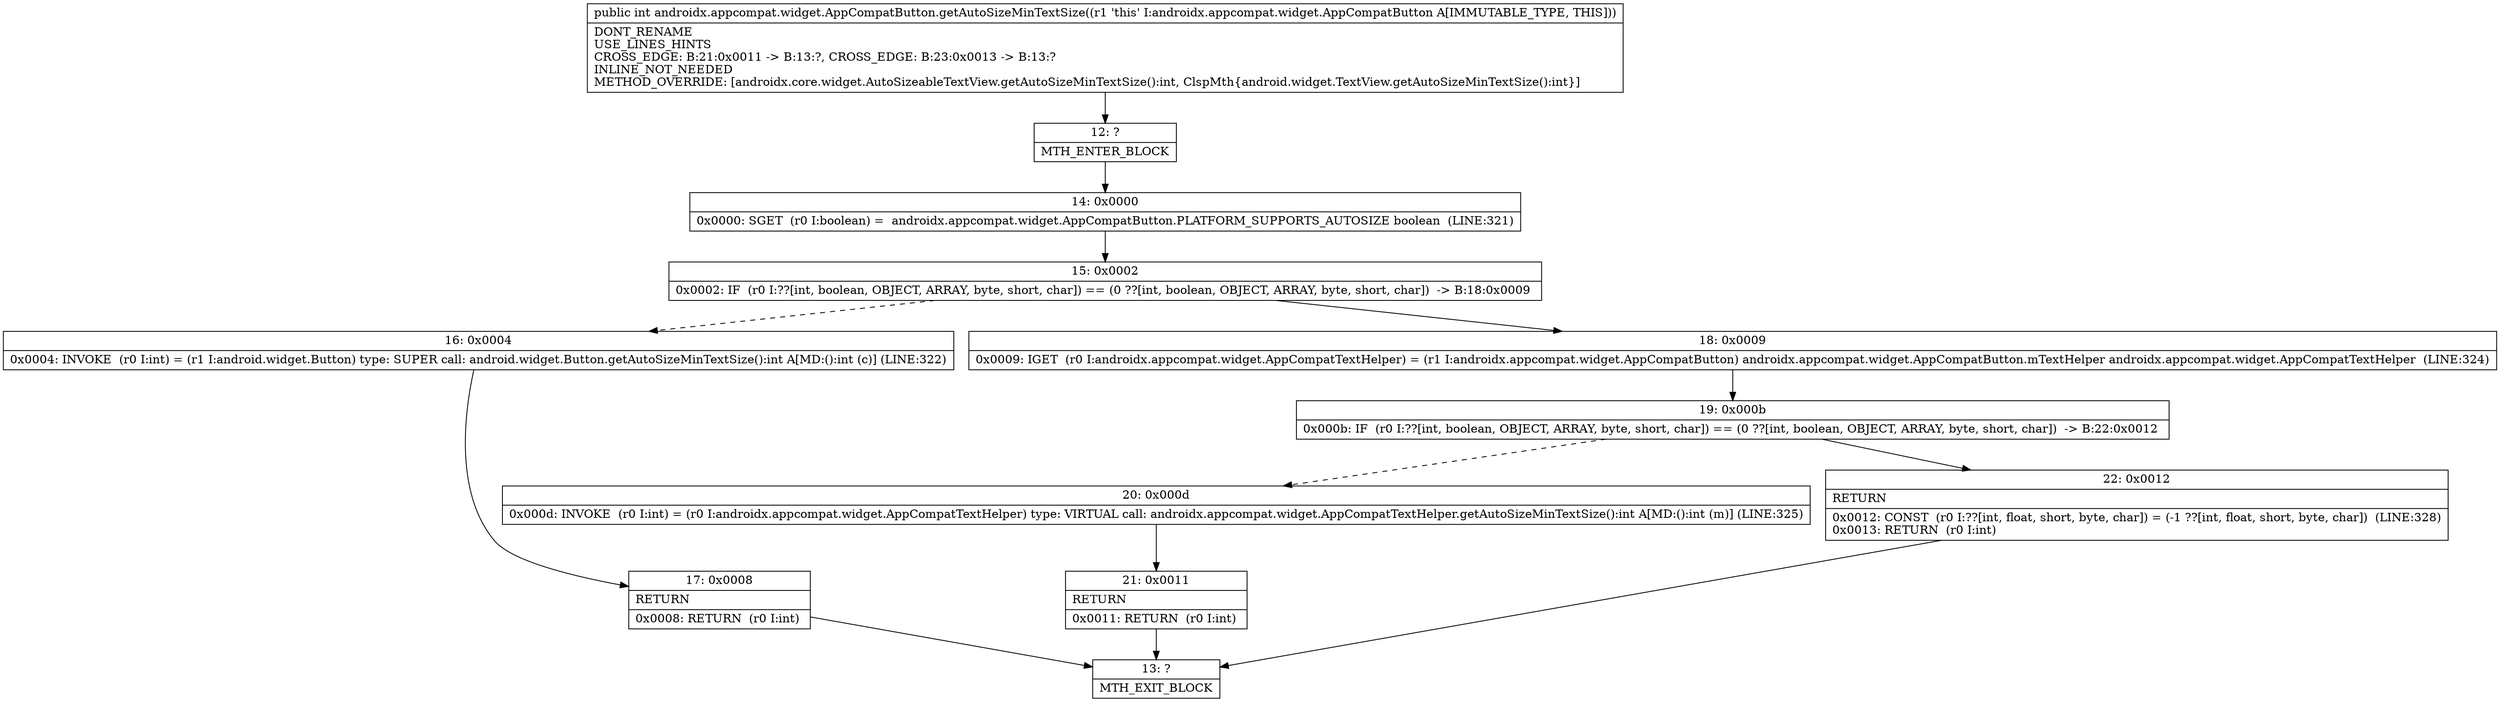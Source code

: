 digraph "CFG forandroidx.appcompat.widget.AppCompatButton.getAutoSizeMinTextSize()I" {
Node_12 [shape=record,label="{12\:\ ?|MTH_ENTER_BLOCK\l}"];
Node_14 [shape=record,label="{14\:\ 0x0000|0x0000: SGET  (r0 I:boolean) =  androidx.appcompat.widget.AppCompatButton.PLATFORM_SUPPORTS_AUTOSIZE boolean  (LINE:321)\l}"];
Node_15 [shape=record,label="{15\:\ 0x0002|0x0002: IF  (r0 I:??[int, boolean, OBJECT, ARRAY, byte, short, char]) == (0 ??[int, boolean, OBJECT, ARRAY, byte, short, char])  \-\> B:18:0x0009 \l}"];
Node_16 [shape=record,label="{16\:\ 0x0004|0x0004: INVOKE  (r0 I:int) = (r1 I:android.widget.Button) type: SUPER call: android.widget.Button.getAutoSizeMinTextSize():int A[MD:():int (c)] (LINE:322)\l}"];
Node_17 [shape=record,label="{17\:\ 0x0008|RETURN\l|0x0008: RETURN  (r0 I:int) \l}"];
Node_13 [shape=record,label="{13\:\ ?|MTH_EXIT_BLOCK\l}"];
Node_18 [shape=record,label="{18\:\ 0x0009|0x0009: IGET  (r0 I:androidx.appcompat.widget.AppCompatTextHelper) = (r1 I:androidx.appcompat.widget.AppCompatButton) androidx.appcompat.widget.AppCompatButton.mTextHelper androidx.appcompat.widget.AppCompatTextHelper  (LINE:324)\l}"];
Node_19 [shape=record,label="{19\:\ 0x000b|0x000b: IF  (r0 I:??[int, boolean, OBJECT, ARRAY, byte, short, char]) == (0 ??[int, boolean, OBJECT, ARRAY, byte, short, char])  \-\> B:22:0x0012 \l}"];
Node_20 [shape=record,label="{20\:\ 0x000d|0x000d: INVOKE  (r0 I:int) = (r0 I:androidx.appcompat.widget.AppCompatTextHelper) type: VIRTUAL call: androidx.appcompat.widget.AppCompatTextHelper.getAutoSizeMinTextSize():int A[MD:():int (m)] (LINE:325)\l}"];
Node_21 [shape=record,label="{21\:\ 0x0011|RETURN\l|0x0011: RETURN  (r0 I:int) \l}"];
Node_22 [shape=record,label="{22\:\ 0x0012|RETURN\l|0x0012: CONST  (r0 I:??[int, float, short, byte, char]) = (\-1 ??[int, float, short, byte, char])  (LINE:328)\l0x0013: RETURN  (r0 I:int) \l}"];
MethodNode[shape=record,label="{public int androidx.appcompat.widget.AppCompatButton.getAutoSizeMinTextSize((r1 'this' I:androidx.appcompat.widget.AppCompatButton A[IMMUTABLE_TYPE, THIS]))  | DONT_RENAME\lUSE_LINES_HINTS\lCROSS_EDGE: B:21:0x0011 \-\> B:13:?, CROSS_EDGE: B:23:0x0013 \-\> B:13:?\lINLINE_NOT_NEEDED\lMETHOD_OVERRIDE: [androidx.core.widget.AutoSizeableTextView.getAutoSizeMinTextSize():int, ClspMth\{android.widget.TextView.getAutoSizeMinTextSize():int\}]\l}"];
MethodNode -> Node_12;Node_12 -> Node_14;
Node_14 -> Node_15;
Node_15 -> Node_16[style=dashed];
Node_15 -> Node_18;
Node_16 -> Node_17;
Node_17 -> Node_13;
Node_18 -> Node_19;
Node_19 -> Node_20[style=dashed];
Node_19 -> Node_22;
Node_20 -> Node_21;
Node_21 -> Node_13;
Node_22 -> Node_13;
}

